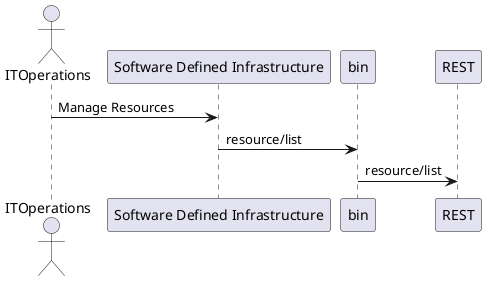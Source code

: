 @startuml

actor "ITOperations" as itops




itops -> "Software Defined Infrastructure": Manage Resources
"Software Defined Infrastructure" -> bin: resource/list
bin -> REST: resource/list


@enduml
